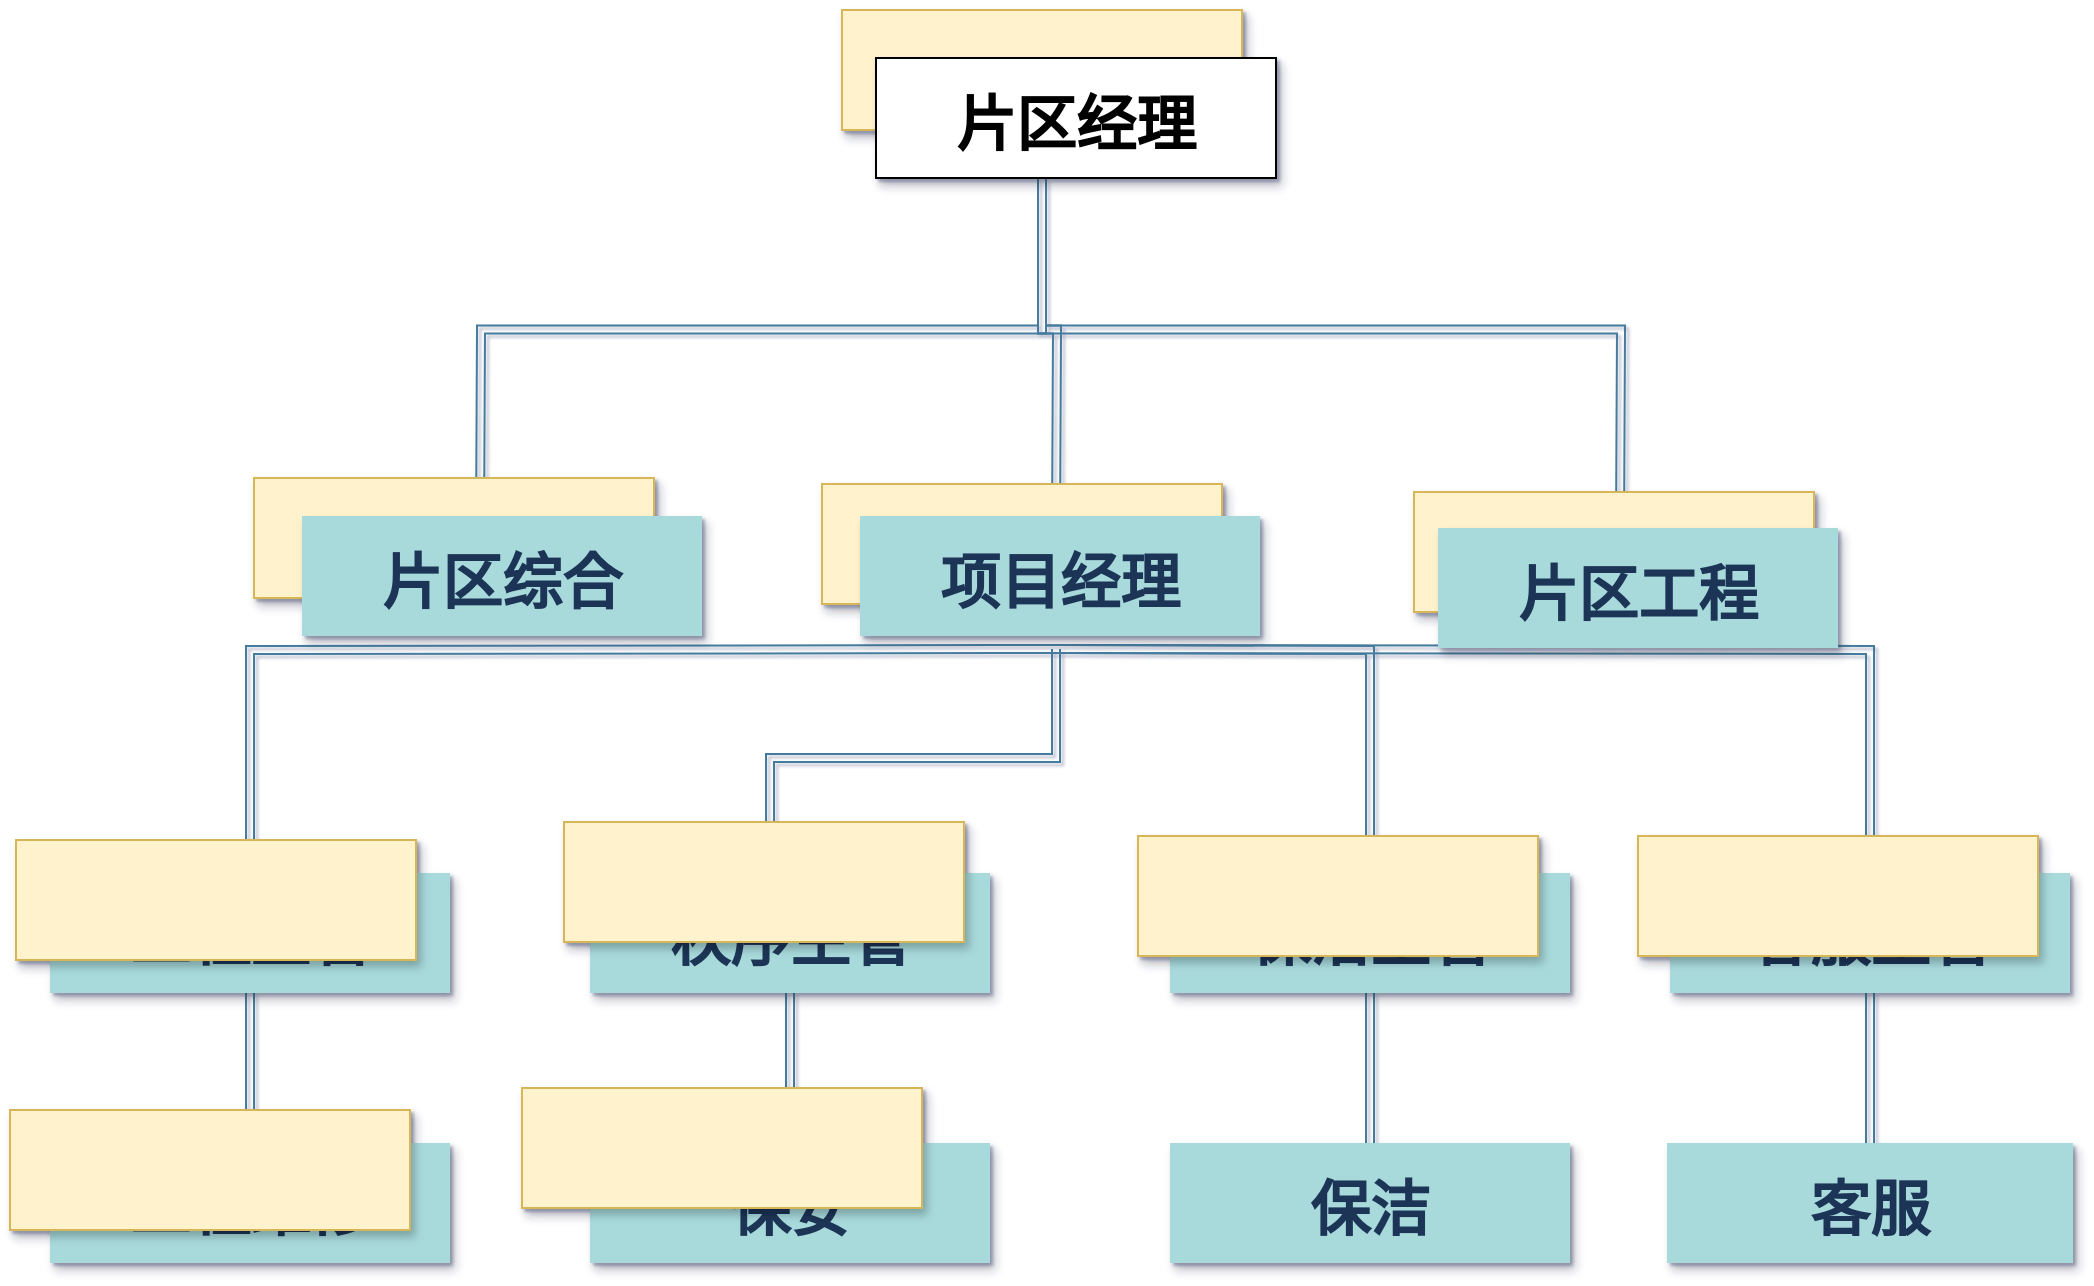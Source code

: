 <mxfile version="21.5.0" type="github" pages="2">
  <diagram name="Page-1" id="97916047-d0de-89f5-080d-49f4d83e522f">
    <mxGraphModel dx="2049" dy="1054" grid="0" gridSize="10" guides="1" tooltips="1" connect="1" arrows="1" fold="1" page="1" pageScale="1.5" pageWidth="1169" pageHeight="827" background="#ffffff" math="0" shadow="1">
      <root>
        <mxCell id="0" />
        <mxCell id="1" parent="0" />
        <mxCell id="BqPRPxkx0A_qUsA7eI9m-59" style="edgeStyle=orthogonalEdgeStyle;shape=link;rounded=0;orthogonalLoop=1;jettySize=auto;html=1;exitX=0.5;exitY=1;exitDx=0;exitDy=0;labelBackgroundColor=none;fontColor=default;strokeColor=#457B9D;" edge="1" parent="1" source="2">
          <mxGeometry relative="1" as="geometry">
            <mxPoint x="402" y="455.5" as="targetPoint" />
          </mxGeometry>
        </mxCell>
        <mxCell id="BqPRPxkx0A_qUsA7eI9m-60" style="edgeStyle=orthogonalEdgeStyle;shape=link;rounded=0;orthogonalLoop=1;jettySize=auto;html=1;entryX=0.5;entryY=0;entryDx=0;entryDy=0;exitX=0.5;exitY=1;exitDx=0;exitDy=0;labelBackgroundColor=none;fontColor=default;strokeColor=#457B9D;" edge="1" parent="1" source="2">
          <mxGeometry relative="1" as="geometry">
            <mxPoint x="972" y="455.5" as="targetPoint" />
          </mxGeometry>
        </mxCell>
        <mxCell id="BqPRPxkx0A_qUsA7eI9m-61" style="edgeStyle=orthogonalEdgeStyle;shape=link;rounded=0;orthogonalLoop=1;jettySize=auto;html=1;entryX=0.5;entryY=0;entryDx=0;entryDy=0;labelBackgroundColor=none;fontColor=default;strokeColor=#457B9D;" edge="1" parent="1" source="2">
          <mxGeometry relative="1" as="geometry">
            <mxPoint x="690" y="455.5" as="targetPoint" />
          </mxGeometry>
        </mxCell>
        <mxCell id="2" value="" style="rounded=0;strokeColor=#d6b656;shadow=1;fontStyle=1;fontSize=30;labelBackgroundColor=none;fillColor=#fff2cc;" parent="1" vertex="1">
          <mxGeometry x="583" y="196" width="200" height="60" as="geometry" />
        </mxCell>
        <mxCell id="BqPRPxkx0A_qUsA7eI9m-62" style="edgeStyle=orthogonalEdgeStyle;shape=link;rounded=0;orthogonalLoop=1;jettySize=auto;html=1;exitX=0.5;exitY=1;exitDx=0;exitDy=0;entryX=0.5;entryY=0;entryDx=0;entryDy=0;labelBackgroundColor=none;fontColor=default;strokeColor=#457B9D;" edge="1" parent="1" target="8">
          <mxGeometry relative="1" as="geometry">
            <mxPoint x="690" y="515.5" as="sourcePoint" />
          </mxGeometry>
        </mxCell>
        <mxCell id="BqPRPxkx0A_qUsA7eI9m-63" style="edgeStyle=orthogonalEdgeStyle;shape=link;rounded=0;orthogonalLoop=1;jettySize=auto;html=1;entryX=0.5;entryY=0;entryDx=0;entryDy=0;labelBackgroundColor=none;fontColor=default;strokeColor=#457B9D;" edge="1" parent="1" target="13">
          <mxGeometry relative="1" as="geometry">
            <mxPoint x="690" y="515.5" as="sourcePoint" />
            <Array as="points">
              <mxPoint x="690" y="570" />
              <mxPoint x="547" y="570" />
            </Array>
          </mxGeometry>
        </mxCell>
        <mxCell id="BqPRPxkx0A_qUsA7eI9m-64" style="edgeStyle=orthogonalEdgeStyle;shape=link;rounded=0;orthogonalLoop=1;jettySize=auto;html=1;entryX=0.5;entryY=0;entryDx=0;entryDy=0;labelBackgroundColor=none;fontColor=default;strokeColor=#457B9D;" edge="1" parent="1" target="18">
          <mxGeometry relative="1" as="geometry">
            <mxPoint x="690" y="515.5" as="sourcePoint" />
          </mxGeometry>
        </mxCell>
        <mxCell id="BqPRPxkx0A_qUsA7eI9m-65" style="edgeStyle=orthogonalEdgeStyle;shape=link;rounded=0;orthogonalLoop=1;jettySize=auto;html=1;entryX=0.5;entryY=0;entryDx=0;entryDy=0;exitX=0.5;exitY=1;exitDx=0;exitDy=0;labelBackgroundColor=none;fontColor=default;strokeColor=#457B9D;" edge="1" parent="1" target="23">
          <mxGeometry relative="1" as="geometry">
            <mxPoint x="690" y="515.5" as="sourcePoint" />
          </mxGeometry>
        </mxCell>
        <mxCell id="BqPRPxkx0A_qUsA7eI9m-66" style="edgeStyle=orthogonalEdgeStyle;shape=link;rounded=0;orthogonalLoop=1;jettySize=auto;html=1;exitX=0.5;exitY=1;exitDx=0;exitDy=0;entryX=0.5;entryY=0;entryDx=0;entryDy=0;labelBackgroundColor=none;fontColor=default;strokeColor=#457B9D;" edge="1" parent="1" source="8" target="9">
          <mxGeometry relative="1" as="geometry" />
        </mxCell>
        <mxCell id="8" value="工程主管" style="rounded=0;strokeColor=none;shadow=1;fontStyle=1;fontSize=30;labelBackgroundColor=none;fillColor=#A8DADC;fontColor=#1D3557;" parent="1" vertex="1">
          <mxGeometry x="187" y="627.5" width="200" height="60" as="geometry" />
        </mxCell>
        <mxCell id="9" value="工程维修" style="rounded=0;strokeColor=none;shadow=1;fontStyle=1;fontSize=30;labelBackgroundColor=none;fillColor=#A8DADC;fontColor=#1D3557;" parent="1" vertex="1">
          <mxGeometry x="187" y="762.5" width="200" height="60" as="geometry" />
        </mxCell>
        <mxCell id="BqPRPxkx0A_qUsA7eI9m-67" value="" style="edgeStyle=orthogonalEdgeStyle;shape=link;rounded=0;orthogonalLoop=1;jettySize=auto;html=1;labelBackgroundColor=none;fontColor=default;strokeColor=#457B9D;" edge="1" parent="1" source="13" target="14">
          <mxGeometry relative="1" as="geometry" />
        </mxCell>
        <mxCell id="13" value="秩序主管" style="rounded=0;strokeColor=none;shadow=1;fontStyle=1;fontSize=30;labelBackgroundColor=none;fillColor=#A8DADC;fontColor=#1D3557;" parent="1" vertex="1">
          <mxGeometry x="457" y="627.5" width="200" height="60" as="geometry" />
        </mxCell>
        <mxCell id="14" value="保安" style="rounded=0;strokeColor=none;shadow=1;fontStyle=1;fontSize=30;labelBackgroundColor=none;fillColor=#A8DADC;fontColor=#1D3557;" parent="1" vertex="1">
          <mxGeometry x="457" y="762.5" width="200" height="60" as="geometry" />
        </mxCell>
        <mxCell id="BqPRPxkx0A_qUsA7eI9m-68" value="" style="edgeStyle=orthogonalEdgeStyle;shape=link;rounded=0;orthogonalLoop=1;jettySize=auto;html=1;labelBackgroundColor=none;fontColor=default;strokeColor=#457B9D;" edge="1" parent="1" source="18" target="19">
          <mxGeometry relative="1" as="geometry" />
        </mxCell>
        <mxCell id="18" value="保洁主管" style="rounded=0;strokeColor=none;shadow=1;fontStyle=1;fontSize=30;labelBackgroundColor=none;fillColor=#A8DADC;fontColor=#1D3557;" parent="1" vertex="1">
          <mxGeometry x="747" y="627.5" width="200" height="60" as="geometry" />
        </mxCell>
        <mxCell id="19" value="保洁" style="rounded=0;strokeColor=none;shadow=1;fontStyle=1;fontSize=30;labelBackgroundColor=none;fillColor=#A8DADC;fontColor=#1D3557;" parent="1" vertex="1">
          <mxGeometry x="747" y="762.5" width="200" height="60" as="geometry" />
        </mxCell>
        <mxCell id="BqPRPxkx0A_qUsA7eI9m-69" value="" style="edgeStyle=orthogonalEdgeStyle;shape=link;rounded=0;orthogonalLoop=1;jettySize=auto;html=1;labelBackgroundColor=none;fontColor=default;strokeColor=#457B9D;" edge="1" parent="1" source="23" target="24">
          <mxGeometry relative="1" as="geometry" />
        </mxCell>
        <mxCell id="23" value="客服主管" style="rounded=0;strokeColor=none;shadow=1;fontStyle=1;fontSize=30;labelBackgroundColor=none;fillColor=#A8DADC;fontColor=#1D3557;" parent="1" vertex="1">
          <mxGeometry x="997" y="627.5" width="200" height="60" as="geometry" />
        </mxCell>
        <mxCell id="24" value="客服" style="rounded=0;strokeColor=none;shadow=1;fontStyle=1;fontSize=30;labelBackgroundColor=none;fillColor=#A8DADC;fontColor=#1D3557;" parent="1" vertex="1">
          <mxGeometry x="995.5" y="762.5" width="203" height="60" as="geometry" />
        </mxCell>
        <mxCell id="kt3ZQcMGdOJi0cYxaDXy-24" value="片区经理" style="rounded=0;shadow=1;fontStyle=1;fontSize=30;labelBackgroundColor=none;" vertex="1" parent="1">
          <mxGeometry x="600" y="220" width="200" height="60" as="geometry" />
        </mxCell>
        <mxCell id="kt3ZQcMGdOJi0cYxaDXy-25" value="" style="rounded=0;strokeColor=#d6b656;shadow=1;fontStyle=1;fontSize=30;labelBackgroundColor=none;fillColor=#fff2cc;" vertex="1" parent="1">
          <mxGeometry x="289" y="430" width="200" height="60" as="geometry" />
        </mxCell>
        <mxCell id="kt3ZQcMGdOJi0cYxaDXy-26" value="片区综合" style="rounded=0;strokeColor=none;shadow=1;fontStyle=1;fontSize=30;labelBackgroundColor=none;fillColor=#A8DADC;fontColor=#1D3557;" vertex="1" parent="1">
          <mxGeometry x="313" y="449" width="200" height="60" as="geometry" />
        </mxCell>
        <mxCell id="kt3ZQcMGdOJi0cYxaDXy-27" value="" style="rounded=0;strokeColor=#d6b656;shadow=1;fontStyle=1;fontSize=30;labelBackgroundColor=none;fillColor=#fff2cc;" vertex="1" parent="1">
          <mxGeometry x="573" y="433" width="200" height="60" as="geometry" />
        </mxCell>
        <mxCell id="kt3ZQcMGdOJi0cYxaDXy-28" value="项目经理" style="rounded=0;strokeColor=none;shadow=1;fontStyle=1;fontSize=30;labelBackgroundColor=none;fillColor=#A8DADC;fontColor=#1D3557;" vertex="1" parent="1">
          <mxGeometry x="592" y="449" width="200" height="60" as="geometry" />
        </mxCell>
        <mxCell id="kt3ZQcMGdOJi0cYxaDXy-29" value="" style="rounded=0;strokeColor=#d6b656;shadow=1;fontStyle=1;fontSize=30;labelBackgroundColor=none;fillColor=#fff2cc;" vertex="1" parent="1">
          <mxGeometry x="869" y="437" width="200" height="60" as="geometry" />
        </mxCell>
        <mxCell id="kt3ZQcMGdOJi0cYxaDXy-30" value="片区工程" style="rounded=0;strokeColor=none;shadow=1;fontStyle=1;fontSize=30;labelBackgroundColor=none;fillColor=#A8DADC;fontColor=#1D3557;" vertex="1" parent="1">
          <mxGeometry x="881" y="455" width="200" height="60" as="geometry" />
        </mxCell>
        <mxCell id="kt3ZQcMGdOJi0cYxaDXy-31" value="" style="rounded=0;strokeColor=#d6b656;shadow=1;fontStyle=1;fontSize=30;labelBackgroundColor=none;fillColor=#fff2cc;" vertex="1" parent="1">
          <mxGeometry x="170" y="611" width="200" height="60" as="geometry" />
        </mxCell>
        <mxCell id="kt3ZQcMGdOJi0cYxaDXy-32" value="" style="rounded=0;strokeColor=#d6b656;shadow=1;fontStyle=1;fontSize=30;labelBackgroundColor=none;fillColor=#fff2cc;" vertex="1" parent="1">
          <mxGeometry x="444" y="602" width="200" height="60" as="geometry" />
        </mxCell>
        <mxCell id="kt3ZQcMGdOJi0cYxaDXy-33" value="" style="rounded=0;strokeColor=#d6b656;shadow=1;fontStyle=1;fontSize=30;labelBackgroundColor=none;fillColor=#fff2cc;" vertex="1" parent="1">
          <mxGeometry x="731" y="609" width="200" height="60" as="geometry" />
        </mxCell>
        <mxCell id="kt3ZQcMGdOJi0cYxaDXy-34" value="" style="rounded=0;strokeColor=#d6b656;shadow=1;fontStyle=1;fontSize=30;labelBackgroundColor=none;fillColor=#fff2cc;" vertex="1" parent="1">
          <mxGeometry x="981" y="609" width="200" height="60" as="geometry" />
        </mxCell>
        <mxCell id="kt3ZQcMGdOJi0cYxaDXy-35" value="" style="rounded=0;strokeColor=#d6b656;shadow=1;fontStyle=1;fontSize=30;labelBackgroundColor=none;fillColor=#fff2cc;" vertex="1" parent="1">
          <mxGeometry x="167" y="746" width="200" height="60" as="geometry" />
        </mxCell>
        <mxCell id="kt3ZQcMGdOJi0cYxaDXy-36" value="" style="rounded=0;strokeColor=#d6b656;shadow=1;fontStyle=1;fontSize=30;labelBackgroundColor=none;fillColor=#fff2cc;" vertex="1" parent="1">
          <mxGeometry x="423" y="735" width="200" height="60" as="geometry" />
        </mxCell>
      </root>
    </mxGraphModel>
  </diagram>
  <diagram id="QUuy_PB_ich-e-NUXCng" name="Page-2">
    <mxGraphModel dx="2876" dy="1054" grid="0" gridSize="10" guides="1" tooltips="1" connect="1" arrows="1" fold="1" page="1" pageScale="1" pageWidth="827" pageHeight="1169" math="0" shadow="0">
      <root>
        <mxCell id="0" />
        <mxCell id="1" parent="0" />
        <mxCell id="R-T5AUk27BRx23NjIOID-1" style="edgeStyle=orthogonalEdgeStyle;shape=link;rounded=0;orthogonalLoop=1;jettySize=auto;html=1;exitX=0.5;exitY=1;exitDx=0;exitDy=0;labelBackgroundColor=none;fontColor=default;strokeColor=#457B9D;" edge="1" parent="1" source="R-T5AUk27BRx23NjIOID-4" target="R-T5AUk27BRx23NjIOID-5">
          <mxGeometry relative="1" as="geometry" />
        </mxCell>
        <mxCell id="R-T5AUk27BRx23NjIOID-2" style="edgeStyle=orthogonalEdgeStyle;shape=link;rounded=0;orthogonalLoop=1;jettySize=auto;html=1;entryX=0.5;entryY=0;entryDx=0;entryDy=0;exitX=0.5;exitY=1;exitDx=0;exitDy=0;labelBackgroundColor=none;fontColor=default;strokeColor=#457B9D;" edge="1" parent="1" source="R-T5AUk27BRx23NjIOID-4" target="R-T5AUk27BRx23NjIOID-11">
          <mxGeometry relative="1" as="geometry" />
        </mxCell>
        <mxCell id="R-T5AUk27BRx23NjIOID-3" style="edgeStyle=orthogonalEdgeStyle;shape=link;rounded=0;orthogonalLoop=1;jettySize=auto;html=1;entryX=0.5;entryY=0;entryDx=0;entryDy=0;labelBackgroundColor=none;fontColor=default;strokeColor=#457B9D;" edge="1" parent="1" source="R-T5AUk27BRx23NjIOID-4" target="R-T5AUk27BRx23NjIOID-10">
          <mxGeometry relative="1" as="geometry" />
        </mxCell>
        <mxCell id="R-T5AUk27BRx23NjIOID-4" value="片区经理" style="rounded=0;strokeColor=none;shadow=1;fontStyle=1;fontSize=30;labelBackgroundColor=none;fillColor=#A8DADC;fontColor=#1D3557;" vertex="1" parent="1">
          <mxGeometry x="297" y="32" width="200" height="60" as="geometry" />
        </mxCell>
        <mxCell id="R-T5AUk27BRx23NjIOID-5" value="片区综合" style="rounded=0;strokeColor=none;shadow=1;fontStyle=1;fontSize=30;labelBackgroundColor=none;fillColor=#A8DADC;fontColor=#1D3557;" vertex="1" parent="1">
          <mxGeometry x="9" y="277.5" width="200" height="60" as="geometry" />
        </mxCell>
        <mxCell id="R-T5AUk27BRx23NjIOID-6" style="edgeStyle=orthogonalEdgeStyle;shape=link;rounded=0;orthogonalLoop=1;jettySize=auto;html=1;exitX=0.5;exitY=1;exitDx=0;exitDy=0;entryX=0.5;entryY=0;entryDx=0;entryDy=0;labelBackgroundColor=none;fontColor=default;strokeColor=#457B9D;" edge="1" parent="1" source="R-T5AUk27BRx23NjIOID-10" target="R-T5AUk27BRx23NjIOID-13">
          <mxGeometry relative="1" as="geometry" />
        </mxCell>
        <mxCell id="R-T5AUk27BRx23NjIOID-7" style="edgeStyle=orthogonalEdgeStyle;shape=link;rounded=0;orthogonalLoop=1;jettySize=auto;html=1;entryX=0.5;entryY=0;entryDx=0;entryDy=0;labelBackgroundColor=none;fontColor=default;strokeColor=#457B9D;" edge="1" parent="1" source="R-T5AUk27BRx23NjIOID-10" target="R-T5AUk27BRx23NjIOID-16">
          <mxGeometry relative="1" as="geometry">
            <Array as="points">
              <mxPoint x="397" y="392" />
              <mxPoint x="254" y="392" />
            </Array>
          </mxGeometry>
        </mxCell>
        <mxCell id="R-T5AUk27BRx23NjIOID-8" style="edgeStyle=orthogonalEdgeStyle;shape=link;rounded=0;orthogonalLoop=1;jettySize=auto;html=1;entryX=0.5;entryY=0;entryDx=0;entryDy=0;labelBackgroundColor=none;fontColor=default;strokeColor=#457B9D;" edge="1" parent="1" source="R-T5AUk27BRx23NjIOID-10" target="R-T5AUk27BRx23NjIOID-19">
          <mxGeometry relative="1" as="geometry" />
        </mxCell>
        <mxCell id="R-T5AUk27BRx23NjIOID-9" style="edgeStyle=orthogonalEdgeStyle;shape=link;rounded=0;orthogonalLoop=1;jettySize=auto;html=1;entryX=0.5;entryY=0;entryDx=0;entryDy=0;exitX=0.5;exitY=1;exitDx=0;exitDy=0;labelBackgroundColor=none;fontColor=default;strokeColor=#457B9D;" edge="1" parent="1" source="R-T5AUk27BRx23NjIOID-10" target="R-T5AUk27BRx23NjIOID-22">
          <mxGeometry relative="1" as="geometry" />
        </mxCell>
        <mxCell id="R-T5AUk27BRx23NjIOID-10" value="项目经理" style="rounded=0;strokeColor=none;shadow=1;fontStyle=1;fontSize=30;labelBackgroundColor=none;fillColor=#A8DADC;fontColor=#1D3557;" vertex="1" parent="1">
          <mxGeometry x="297" y="277.5" width="200" height="60" as="geometry" />
        </mxCell>
        <mxCell id="R-T5AUk27BRx23NjIOID-11" value="片区工程" style="rounded=0;strokeColor=none;shadow=1;fontStyle=1;fontSize=30;labelBackgroundColor=none;fillColor=#A8DADC;fontColor=#1D3557;" vertex="1" parent="1">
          <mxGeometry x="579" y="277.5" width="200" height="60" as="geometry" />
        </mxCell>
        <mxCell id="R-T5AUk27BRx23NjIOID-12" style="edgeStyle=orthogonalEdgeStyle;shape=link;rounded=0;orthogonalLoop=1;jettySize=auto;html=1;exitX=0.5;exitY=1;exitDx=0;exitDy=0;entryX=0.5;entryY=0;entryDx=0;entryDy=0;labelBackgroundColor=none;fontColor=default;strokeColor=#457B9D;" edge="1" parent="1" source="R-T5AUk27BRx23NjIOID-13" target="R-T5AUk27BRx23NjIOID-14">
          <mxGeometry relative="1" as="geometry" />
        </mxCell>
        <mxCell id="R-T5AUk27BRx23NjIOID-13" value="工程主管" style="rounded=0;strokeColor=none;shadow=1;fontStyle=1;fontSize=30;labelBackgroundColor=none;fillColor=#A8DADC;fontColor=#1D3557;" vertex="1" parent="1">
          <mxGeometry x="-106" y="449.5" width="200" height="60" as="geometry" />
        </mxCell>
        <mxCell id="R-T5AUk27BRx23NjIOID-14" value="工程维修" style="rounded=0;strokeColor=none;shadow=1;fontStyle=1;fontSize=30;labelBackgroundColor=none;fillColor=#A8DADC;fontColor=#1D3557;" vertex="1" parent="1">
          <mxGeometry x="-106" y="584.5" width="200" height="60" as="geometry" />
        </mxCell>
        <mxCell id="R-T5AUk27BRx23NjIOID-15" value="" style="edgeStyle=orthogonalEdgeStyle;shape=link;rounded=0;orthogonalLoop=1;jettySize=auto;html=1;labelBackgroundColor=none;fontColor=default;strokeColor=#457B9D;" edge="1" parent="1" source="R-T5AUk27BRx23NjIOID-16" target="R-T5AUk27BRx23NjIOID-17">
          <mxGeometry relative="1" as="geometry" />
        </mxCell>
        <mxCell id="R-T5AUk27BRx23NjIOID-16" value="秩序主管" style="rounded=0;strokeColor=none;shadow=1;fontStyle=1;fontSize=30;labelBackgroundColor=none;fillColor=#A8DADC;fontColor=#1D3557;" vertex="1" parent="1">
          <mxGeometry x="164" y="449.5" width="200" height="60" as="geometry" />
        </mxCell>
        <mxCell id="R-T5AUk27BRx23NjIOID-17" value="保安" style="rounded=0;strokeColor=none;shadow=1;fontStyle=1;fontSize=30;labelBackgroundColor=none;fillColor=#A8DADC;fontColor=#1D3557;" vertex="1" parent="1">
          <mxGeometry x="164" y="584.5" width="200" height="60" as="geometry" />
        </mxCell>
        <mxCell id="R-T5AUk27BRx23NjIOID-18" value="" style="edgeStyle=orthogonalEdgeStyle;shape=link;rounded=0;orthogonalLoop=1;jettySize=auto;html=1;labelBackgroundColor=none;fontColor=default;strokeColor=#457B9D;" edge="1" parent="1" source="R-T5AUk27BRx23NjIOID-19" target="R-T5AUk27BRx23NjIOID-20">
          <mxGeometry relative="1" as="geometry" />
        </mxCell>
        <mxCell id="R-T5AUk27BRx23NjIOID-19" value="保洁主管" style="rounded=0;strokeColor=none;shadow=1;fontStyle=1;fontSize=30;labelBackgroundColor=none;fillColor=#A8DADC;fontColor=#1D3557;" vertex="1" parent="1">
          <mxGeometry x="454" y="449.5" width="200" height="60" as="geometry" />
        </mxCell>
        <mxCell id="R-T5AUk27BRx23NjIOID-20" value="保洁" style="rounded=0;strokeColor=none;shadow=1;fontStyle=1;fontSize=30;labelBackgroundColor=none;fillColor=#A8DADC;fontColor=#1D3557;" vertex="1" parent="1">
          <mxGeometry x="454" y="584.5" width="200" height="60" as="geometry" />
        </mxCell>
        <mxCell id="R-T5AUk27BRx23NjIOID-21" value="" style="edgeStyle=orthogonalEdgeStyle;shape=link;rounded=0;orthogonalLoop=1;jettySize=auto;html=1;labelBackgroundColor=none;fontColor=default;strokeColor=#457B9D;" edge="1" parent="1" source="R-T5AUk27BRx23NjIOID-22" target="R-T5AUk27BRx23NjIOID-23">
          <mxGeometry relative="1" as="geometry" />
        </mxCell>
        <mxCell id="R-T5AUk27BRx23NjIOID-22" value="客服主管" style="rounded=0;strokeColor=none;shadow=1;fontStyle=1;fontSize=30;labelBackgroundColor=none;fillColor=#A8DADC;fontColor=#1D3557;" vertex="1" parent="1">
          <mxGeometry x="704" y="449.5" width="200" height="60" as="geometry" />
        </mxCell>
        <mxCell id="R-T5AUk27BRx23NjIOID-23" value="客服" style="rounded=0;strokeColor=none;shadow=1;fontStyle=1;fontSize=30;labelBackgroundColor=none;fillColor=#A8DADC;fontColor=#1D3557;" vertex="1" parent="1">
          <mxGeometry x="702.5" y="584.5" width="203" height="60" as="geometry" />
        </mxCell>
      </root>
    </mxGraphModel>
  </diagram>
</mxfile>
